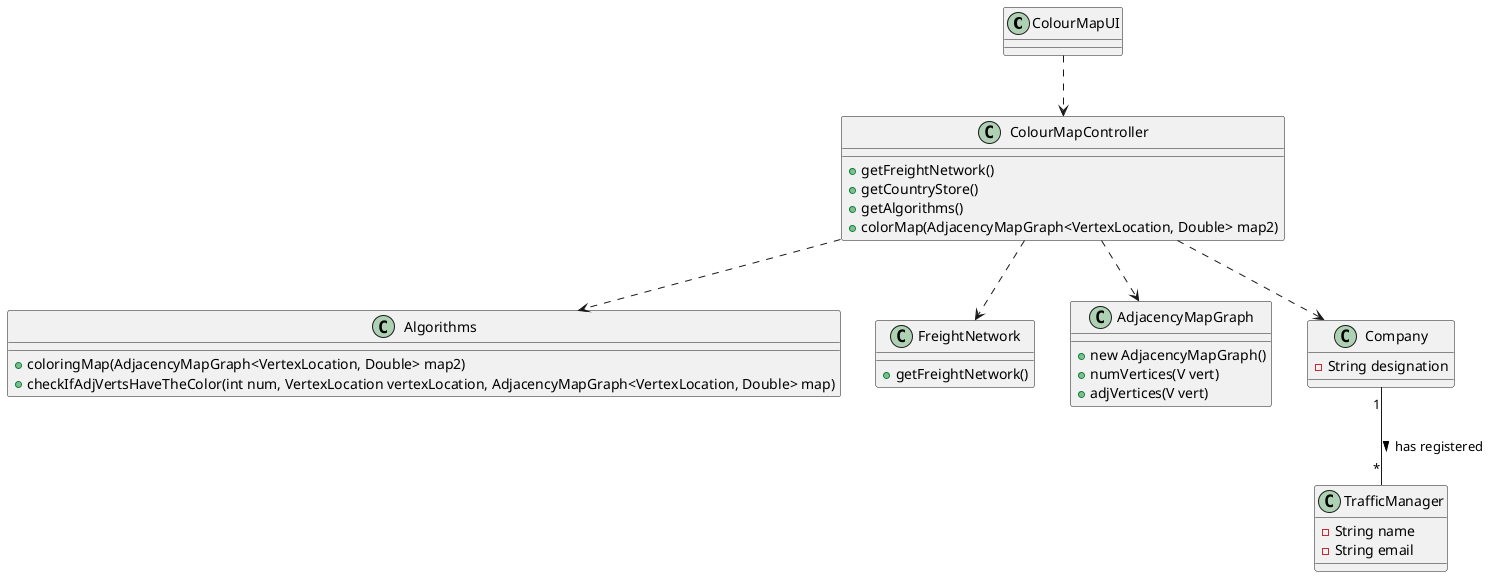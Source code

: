 @startuml

class ColourMapUI {
  
}

class ColourMapController {
  +getFreightNetwork()
  +getCountryStore()
  +getAlgorithms()
  +colorMap(AdjacencyMapGraph<VertexLocation, Double> map2)
}

class Algorithms {
  +coloringMap(AdjacencyMapGraph<VertexLocation, Double> map2) 
  +checkIfAdjVertsHaveTheColor(int num, VertexLocation vertexLocation, AdjacencyMapGraph<VertexLocation, Double> map)
}

class FreightNetwork {
  +getFreightNetwork()
}

class TrafficManager {
  -String name
  -String email
}

class AdjacencyMapGraph {
  +new AdjacencyMapGraph()
  +numVertices(V vert)
  +adjVertices(V vert)
}

class Company {
  -String designation
}
  
ColourMapUI ..> ColourMapController
ColourMapController ..> FreightNetwork
ColourMapController ..> AdjacencyMapGraph
ColourMapController ..> Company
ColourMapController ..> Algorithms
Company "1" -- "*" TrafficManager : has registered >

@enduml